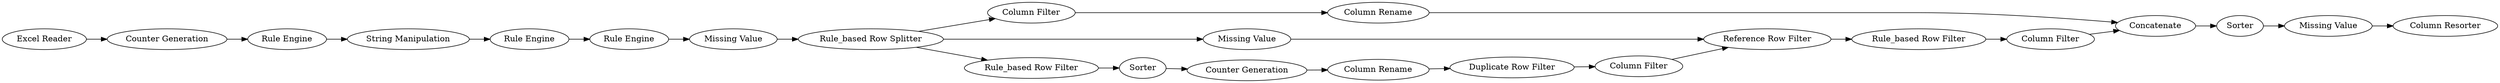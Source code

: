 digraph {
	"3018670209112345792_28" [label="Column Filter"]
	"3018670209112345792_9" [label="Counter Generation"]
	"3018670209112345792_25" [label="Rule Engine"]
	"3018670209112345792_20" [label="Column Rename"]
	"3018670209112345792_21" [label="Column Filter"]
	"3018670209112345792_1" [label="Excel Reader"]
	"3018670209112345792_22" [label=Sorter]
	"3018670209112345792_5" [label="Missing Value"]
	"3018670209112345792_14" [label="Column Filter"]
	"3018670209112345792_2" [label="Rule Engine"]
	"3018670209112345792_6" [label="Duplicate Row Filter"]
	"3018670209112345792_19" [label=Concatenate]
	"3018670209112345792_16" [label="Rule_based Row Filter"]
	"3018670209112345792_27" [label="Column Rename"]
	"3018670209112345792_24" [label="Column Resorter"]
	"3018670209112345792_15" [label="Missing Value"]
	"3018670209112345792_11" [label="Reference Row Filter"]
	"3018670209112345792_3" [label="Rule_based Row Splitter"]
	"3018670209112345792_7" [label=Sorter]
	"3018670209112345792_4" [label="Rule_based Row Filter"]
	"3018670209112345792_10" [label="String Manipulation"]
	"3018670209112345792_23" [label="Missing Value"]
	"3018670209112345792_26" [label="Counter Generation"]
	"3018670209112345792_13" [label="Rule Engine"]
	"3018670209112345792_15" -> "3018670209112345792_11"
	"3018670209112345792_28" -> "3018670209112345792_11"
	"3018670209112345792_11" -> "3018670209112345792_16"
	"3018670209112345792_22" -> "3018670209112345792_23"
	"3018670209112345792_26" -> "3018670209112345792_27"
	"3018670209112345792_7" -> "3018670209112345792_26"
	"3018670209112345792_6" -> "3018670209112345792_28"
	"3018670209112345792_1" -> "3018670209112345792_9"
	"3018670209112345792_4" -> "3018670209112345792_7"
	"3018670209112345792_2" -> "3018670209112345792_10"
	"3018670209112345792_10" -> "3018670209112345792_13"
	"3018670209112345792_13" -> "3018670209112345792_25"
	"3018670209112345792_25" -> "3018670209112345792_5"
	"3018670209112345792_3" -> "3018670209112345792_15"
	"3018670209112345792_20" -> "3018670209112345792_19"
	"3018670209112345792_16" -> "3018670209112345792_14"
	"3018670209112345792_14" -> "3018670209112345792_19"
	"3018670209112345792_19" -> "3018670209112345792_22"
	"3018670209112345792_23" -> "3018670209112345792_24"
	"3018670209112345792_9" -> "3018670209112345792_2"
	"3018670209112345792_3" -> "3018670209112345792_4"
	"3018670209112345792_5" -> "3018670209112345792_3"
	"3018670209112345792_21" -> "3018670209112345792_20"
	"3018670209112345792_3" -> "3018670209112345792_21"
	"3018670209112345792_27" -> "3018670209112345792_6"
	rankdir=LR
}
